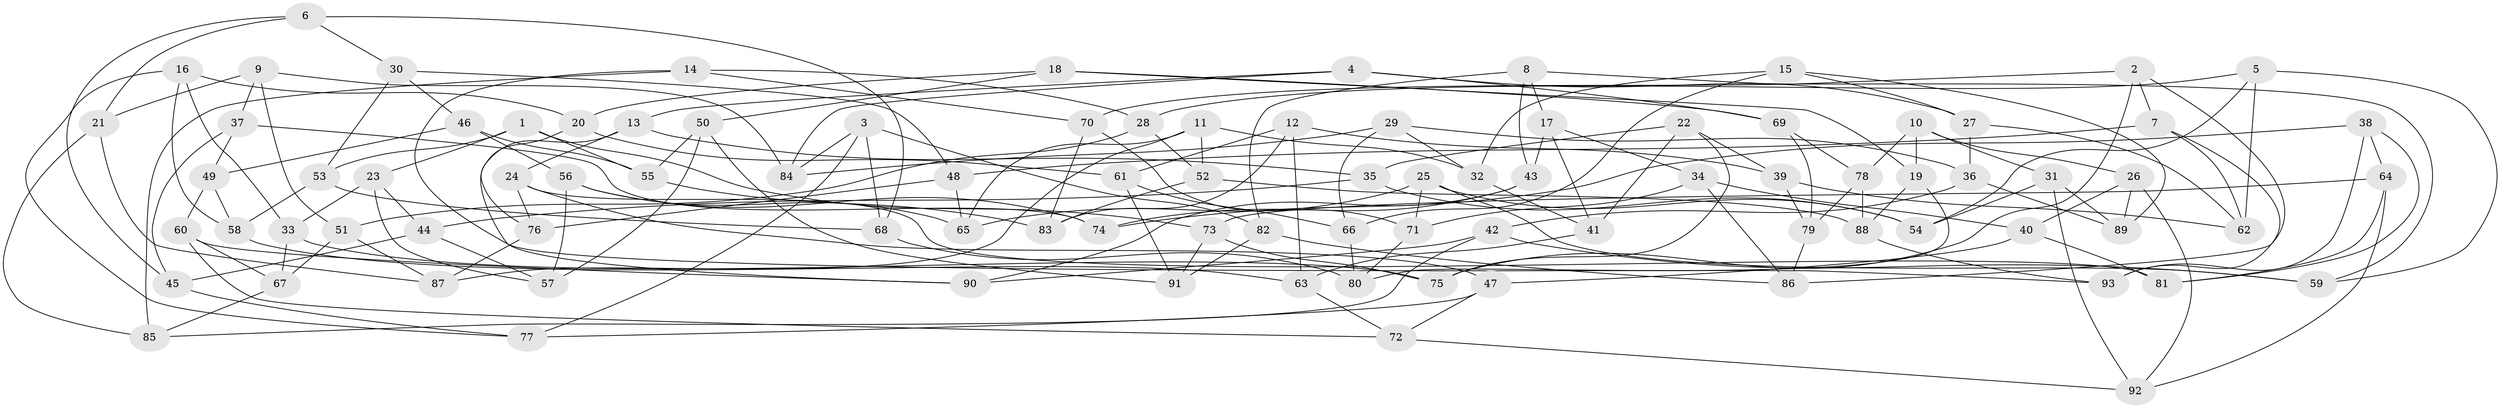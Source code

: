 // coarse degree distribution, {6: 0.5789473684210527, 4: 0.3508771929824561, 5: 0.05263157894736842, 3: 0.017543859649122806}
// Generated by graph-tools (version 1.1) at 2025/42/03/06/25 10:42:26]
// undirected, 93 vertices, 186 edges
graph export_dot {
graph [start="1"]
  node [color=gray90,style=filled];
  1;
  2;
  3;
  4;
  5;
  6;
  7;
  8;
  9;
  10;
  11;
  12;
  13;
  14;
  15;
  16;
  17;
  18;
  19;
  20;
  21;
  22;
  23;
  24;
  25;
  26;
  27;
  28;
  29;
  30;
  31;
  32;
  33;
  34;
  35;
  36;
  37;
  38;
  39;
  40;
  41;
  42;
  43;
  44;
  45;
  46;
  47;
  48;
  49;
  50;
  51;
  52;
  53;
  54;
  55;
  56;
  57;
  58;
  59;
  60;
  61;
  62;
  63;
  64;
  65;
  66;
  67;
  68;
  69;
  70;
  71;
  72;
  73;
  74;
  75;
  76;
  77;
  78;
  79;
  80;
  81;
  82;
  83;
  84;
  85;
  86;
  87;
  88;
  89;
  90;
  91;
  92;
  93;
  1 -- 23;
  1 -- 55;
  1 -- 73;
  1 -- 53;
  2 -- 86;
  2 -- 70;
  2 -- 7;
  2 -- 75;
  3 -- 77;
  3 -- 84;
  3 -- 68;
  3 -- 82;
  4 -- 27;
  4 -- 69;
  4 -- 84;
  4 -- 13;
  5 -- 28;
  5 -- 62;
  5 -- 54;
  5 -- 59;
  6 -- 30;
  6 -- 21;
  6 -- 45;
  6 -- 68;
  7 -- 48;
  7 -- 62;
  7 -- 93;
  8 -- 43;
  8 -- 59;
  8 -- 17;
  8 -- 82;
  9 -- 37;
  9 -- 84;
  9 -- 51;
  9 -- 21;
  10 -- 19;
  10 -- 31;
  10 -- 26;
  10 -- 78;
  11 -- 32;
  11 -- 87;
  11 -- 52;
  11 -- 65;
  12 -- 83;
  12 -- 63;
  12 -- 61;
  12 -- 39;
  13 -- 35;
  13 -- 24;
  13 -- 90;
  14 -- 70;
  14 -- 28;
  14 -- 93;
  14 -- 85;
  15 -- 66;
  15 -- 89;
  15 -- 32;
  15 -- 27;
  16 -- 77;
  16 -- 33;
  16 -- 58;
  16 -- 20;
  17 -- 41;
  17 -- 43;
  17 -- 34;
  18 -- 19;
  18 -- 69;
  18 -- 20;
  18 -- 50;
  19 -- 80;
  19 -- 88;
  20 -- 61;
  20 -- 76;
  21 -- 85;
  21 -- 87;
  22 -- 35;
  22 -- 41;
  22 -- 75;
  22 -- 39;
  23 -- 57;
  23 -- 44;
  23 -- 33;
  24 -- 81;
  24 -- 47;
  24 -- 76;
  25 -- 54;
  25 -- 65;
  25 -- 59;
  25 -- 71;
  26 -- 89;
  26 -- 92;
  26 -- 40;
  27 -- 36;
  27 -- 62;
  28 -- 52;
  28 -- 51;
  29 -- 36;
  29 -- 84;
  29 -- 66;
  29 -- 32;
  30 -- 48;
  30 -- 53;
  30 -- 46;
  31 -- 54;
  31 -- 89;
  31 -- 92;
  32 -- 41;
  33 -- 67;
  33 -- 75;
  34 -- 71;
  34 -- 86;
  34 -- 40;
  35 -- 54;
  35 -- 44;
  36 -- 89;
  36 -- 42;
  37 -- 45;
  37 -- 74;
  37 -- 49;
  38 -- 81;
  38 -- 93;
  38 -- 64;
  38 -- 74;
  39 -- 62;
  39 -- 79;
  40 -- 47;
  40 -- 81;
  41 -- 63;
  42 -- 59;
  42 -- 85;
  42 -- 90;
  43 -- 90;
  43 -- 74;
  44 -- 45;
  44 -- 57;
  45 -- 77;
  46 -- 49;
  46 -- 56;
  46 -- 55;
  47 -- 72;
  47 -- 77;
  48 -- 76;
  48 -- 65;
  49 -- 58;
  49 -- 60;
  50 -- 91;
  50 -- 55;
  50 -- 57;
  51 -- 67;
  51 -- 87;
  52 -- 83;
  52 -- 88;
  53 -- 68;
  53 -- 58;
  55 -- 83;
  56 -- 65;
  56 -- 74;
  56 -- 57;
  58 -- 63;
  60 -- 72;
  60 -- 67;
  60 -- 90;
  61 -- 91;
  61 -- 66;
  63 -- 72;
  64 -- 81;
  64 -- 92;
  64 -- 73;
  66 -- 80;
  67 -- 85;
  68 -- 80;
  69 -- 79;
  69 -- 78;
  70 -- 71;
  70 -- 83;
  71 -- 80;
  72 -- 92;
  73 -- 75;
  73 -- 91;
  76 -- 87;
  78 -- 88;
  78 -- 79;
  79 -- 86;
  82 -- 91;
  82 -- 86;
  88 -- 93;
}
